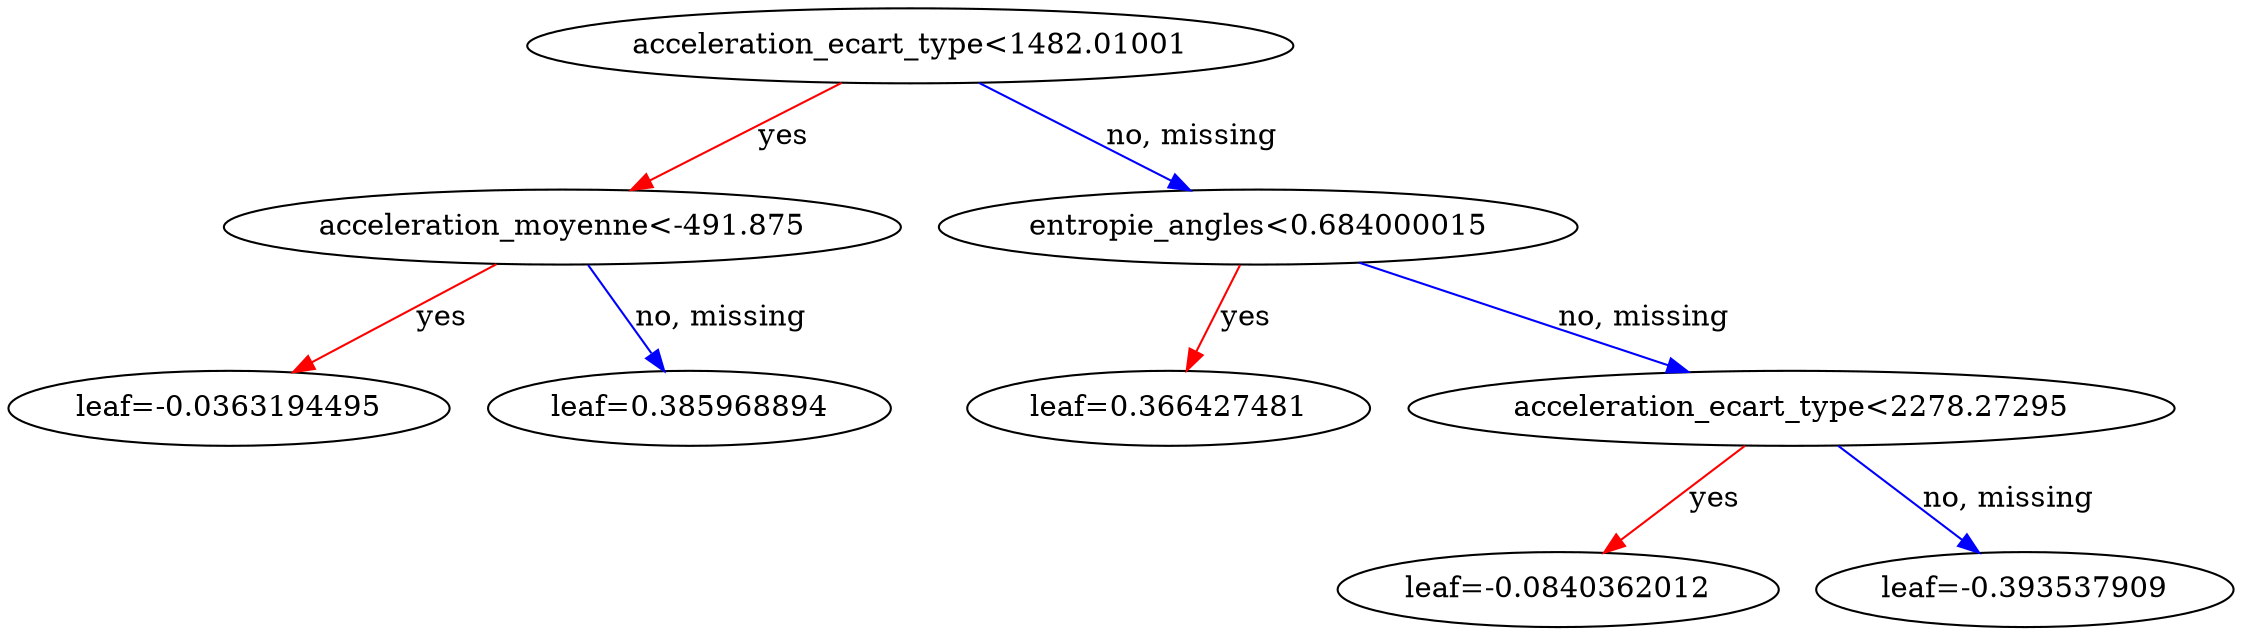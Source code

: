 digraph {
    graph [ rankdir=TB ]

    0 [ label="acceleration_ecart_type<1482.01001" ]
    0 -> 1 [label="yes" color="#FF0000"]
    0 -> 2 [label="no, missing" color="#0000FF"]

    1 [ label="acceleration_moyenne<-491.875" ]
    1 -> 3 [label="yes" color="#FF0000"]
    1 -> 4 [label="no, missing" color="#0000FF"]

    3 [ label="leaf=-0.0363194495" ]

    4 [ label="leaf=0.385968894" ]

    2 [ label="entropie_angles<0.684000015" ]
    2 -> 5 [label="yes" color="#FF0000"]
    2 -> 6 [label="no, missing" color="#0000FF"]

    5 [ label="leaf=0.366427481" ]

    6 [ label="acceleration_ecart_type<2278.27295" ]
    6 -> 7 [label="yes" color="#FF0000"]
    6 -> 8 [label="no, missing" color="#0000FF"]

    7 [ label="leaf=-0.0840362012" ]

    8 [ label="leaf=-0.393537909" ]
}
